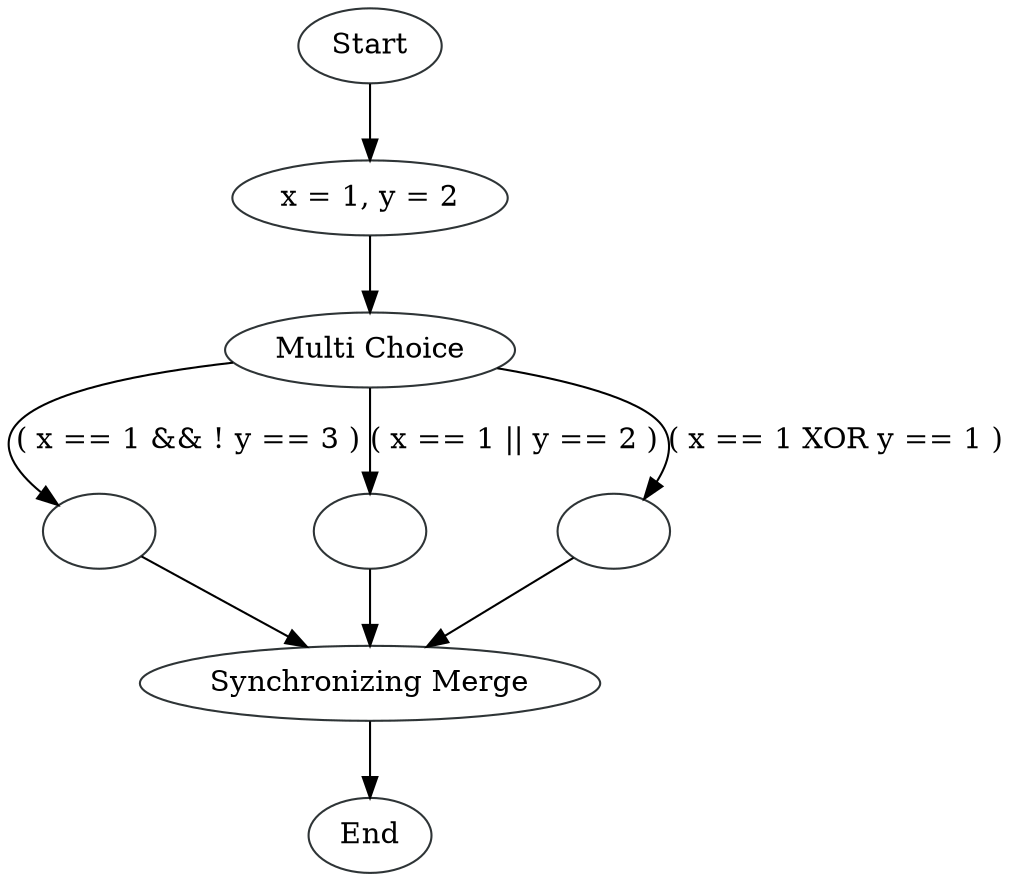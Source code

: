 digraph MultiChoiceSynchronizingMerge {
node1 [label="Start", color="#2e3436"]
node2 [label="x = 1, y = 2", color="#2e3436"]
node3 [label="Multi Choice", color="#2e3436"]
node4 [label="", color="#2e3436"]
node5 [label="Synchronizing Merge", color="#2e3436"]
node6 [label="End", color="#2e3436"]
node7 [label="", color="#2e3436"]
node8 [label="", color="#2e3436"]

node1 -> node2
node2 -> node3
node3 -> node4 [label="( x == 1 && ! y == 3 )"]
node3 -> node7 [label="( x == 1 || y == 2 )"]
node3 -> node8 [label="( x == 1 XOR y == 1 )"]
node4 -> node5
node5 -> node6
node7 -> node5
node8 -> node5
}
